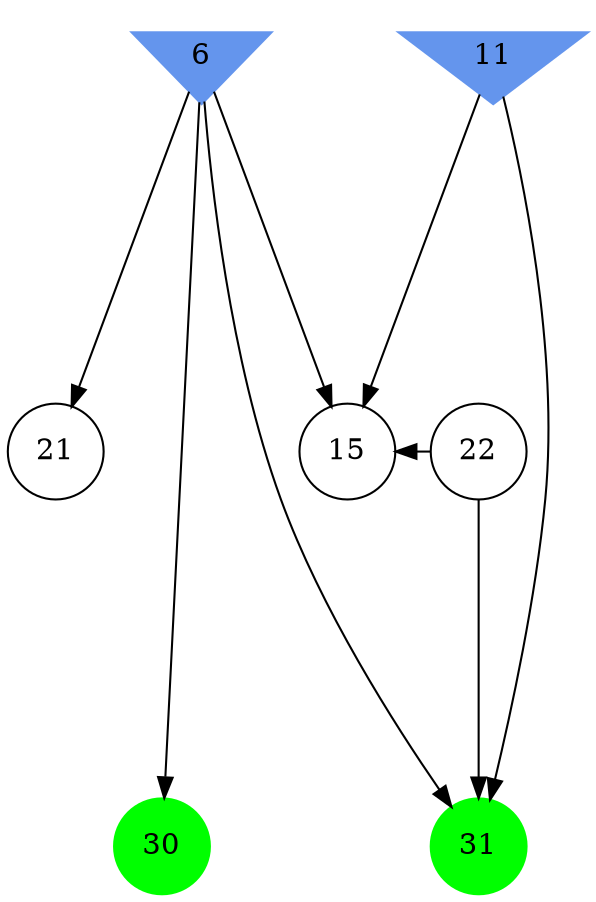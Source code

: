 digraph brain {
	ranksep=2.0;
	6 [shape=invtriangle,style=filled,color=cornflowerblue];
	11 [shape=invtriangle,style=filled,color=cornflowerblue];
	15 [shape=circle,color=black];
	21 [shape=circle,color=black];
	22 [shape=circle,color=black];
	30 [shape=circle,style=filled,color=green];
	31 [shape=circle,style=filled,color=green];
	6	->	21;
	6	->	30;
	6	->	31;
	6	->	15;
	22	->	31;
	22	->	15;
	11	->	31;
	11	->	15;
	{ rank=same; 6; 11; }
	{ rank=same; 15; 21; 22; }
	{ rank=same; 30; 31; }
}
